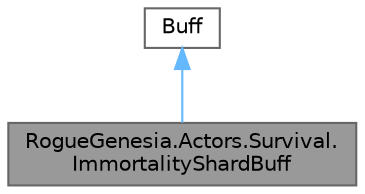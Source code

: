 digraph "RogueGenesia.Actors.Survival.ImmortalityShardBuff"
{
 // LATEX_PDF_SIZE
  bgcolor="transparent";
  edge [fontname=Helvetica,fontsize=10,labelfontname=Helvetica,labelfontsize=10];
  node [fontname=Helvetica,fontsize=10,shape=box,height=0.2,width=0.4];
  Node1 [label="RogueGenesia.Actors.Survival.\lImmortalityShardBuff",height=0.2,width=0.4,color="gray40", fillcolor="grey60", style="filled", fontcolor="black",tooltip=" "];
  Node2 -> Node1 [dir="back",color="steelblue1",style="solid"];
  Node2 [label="Buff",height=0.2,width=0.4,color="gray40", fillcolor="white", style="filled",URL="$class_rogue_genesia_1_1_actors_1_1_survival_1_1_buff.html",tooltip=" "];
}
